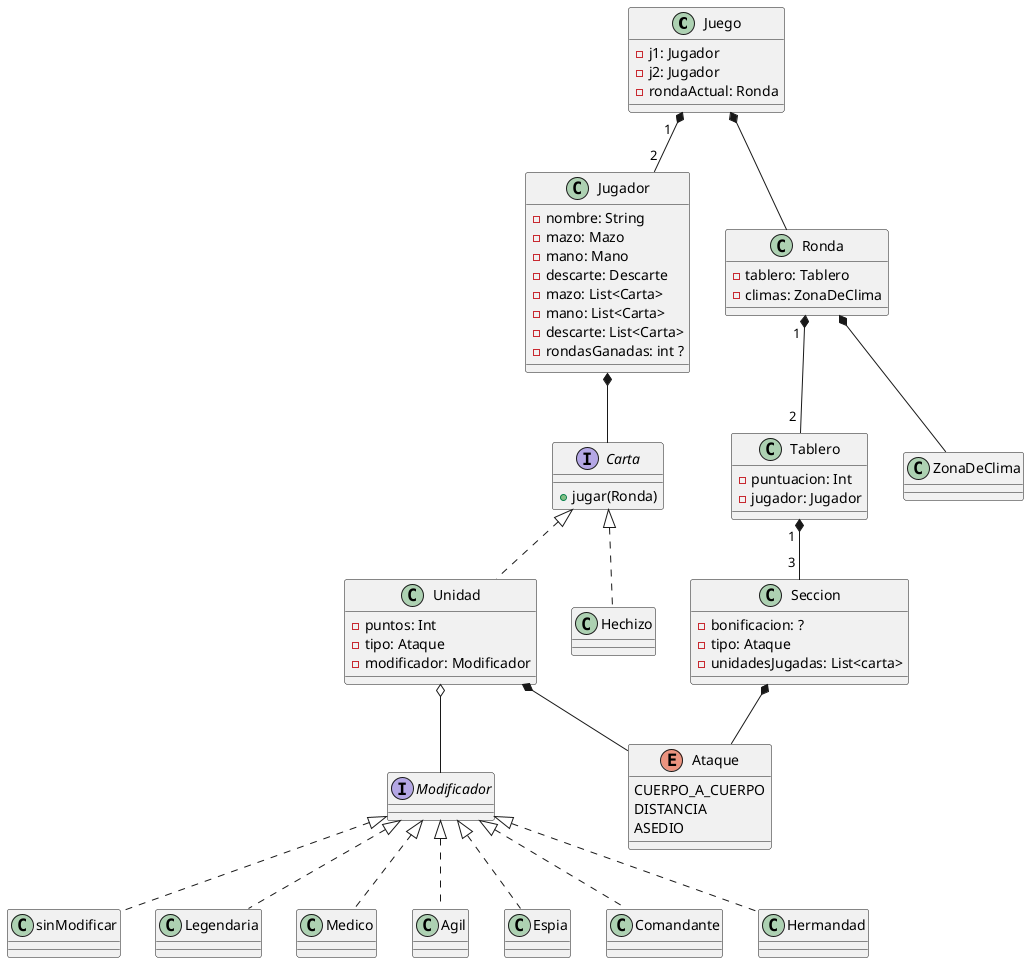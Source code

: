 @startuml

class Juego{
  - j1: Jugador
  - j2: Jugador
  - rondaActual: Ronda
}
Juego "1  " *-- "  2" Jugador

Juego *-- Ronda

class Jugador{
  - nombre: String
  - mazo: Mazo
  - mano: Mano
  - descarte: Descarte
  - mazo: List<Carta>
  - mano: List<Carta>
  - descarte: List<Carta>
  - rondasGanadas: int ?
}
Jugador *-- Carta

class Ronda{
  - tablero: Tablero
  - climas: ZonaDeClima
}
Ronda " 1 " *-- " 2 " Tablero
Ronda *-- ZonaDeClima

class Tablero {
  - puntuacion: Int
  - jugador: Jugador
}
Tablero " 1 " *-- " 3 " Seccion

class Seccion{
  - bonificacion: ?
  - tipo: Ataque
  - unidadesJugadas: List<carta>
}
Seccion *-- Ataque

class ZonaDeClima{
}

interface Carta{
  +jugar(Ronda)
}
Carta <|.. Unidad
Carta <|.. Hechizo

class Unidad{
  - puntos: Int
  - tipo: Ataque
  - modificador: Modificador
}
Unidad *-- Ataque
Unidad o-- Modificador

enum Ataque{
  CUERPO_A_CUERPO
  DISTANCIA
  ASEDIO
}

interface Modificador{
}

class sinModificar{
}
Modificador <|.. sinModificar

class Legendaria{
}
Modificador <|.. Legendaria

class Medico{
}
Modificador <|.. Medico

class Agil{
}
Modificador <|.. Agil

class Espia{
}
Modificador <|.. Espia

class Comandante{
}
Modificador <|.. Comandante

class Hermandad{
}
Modificador <|.. Hermandad

class Hechizo{
}
@enduml 

